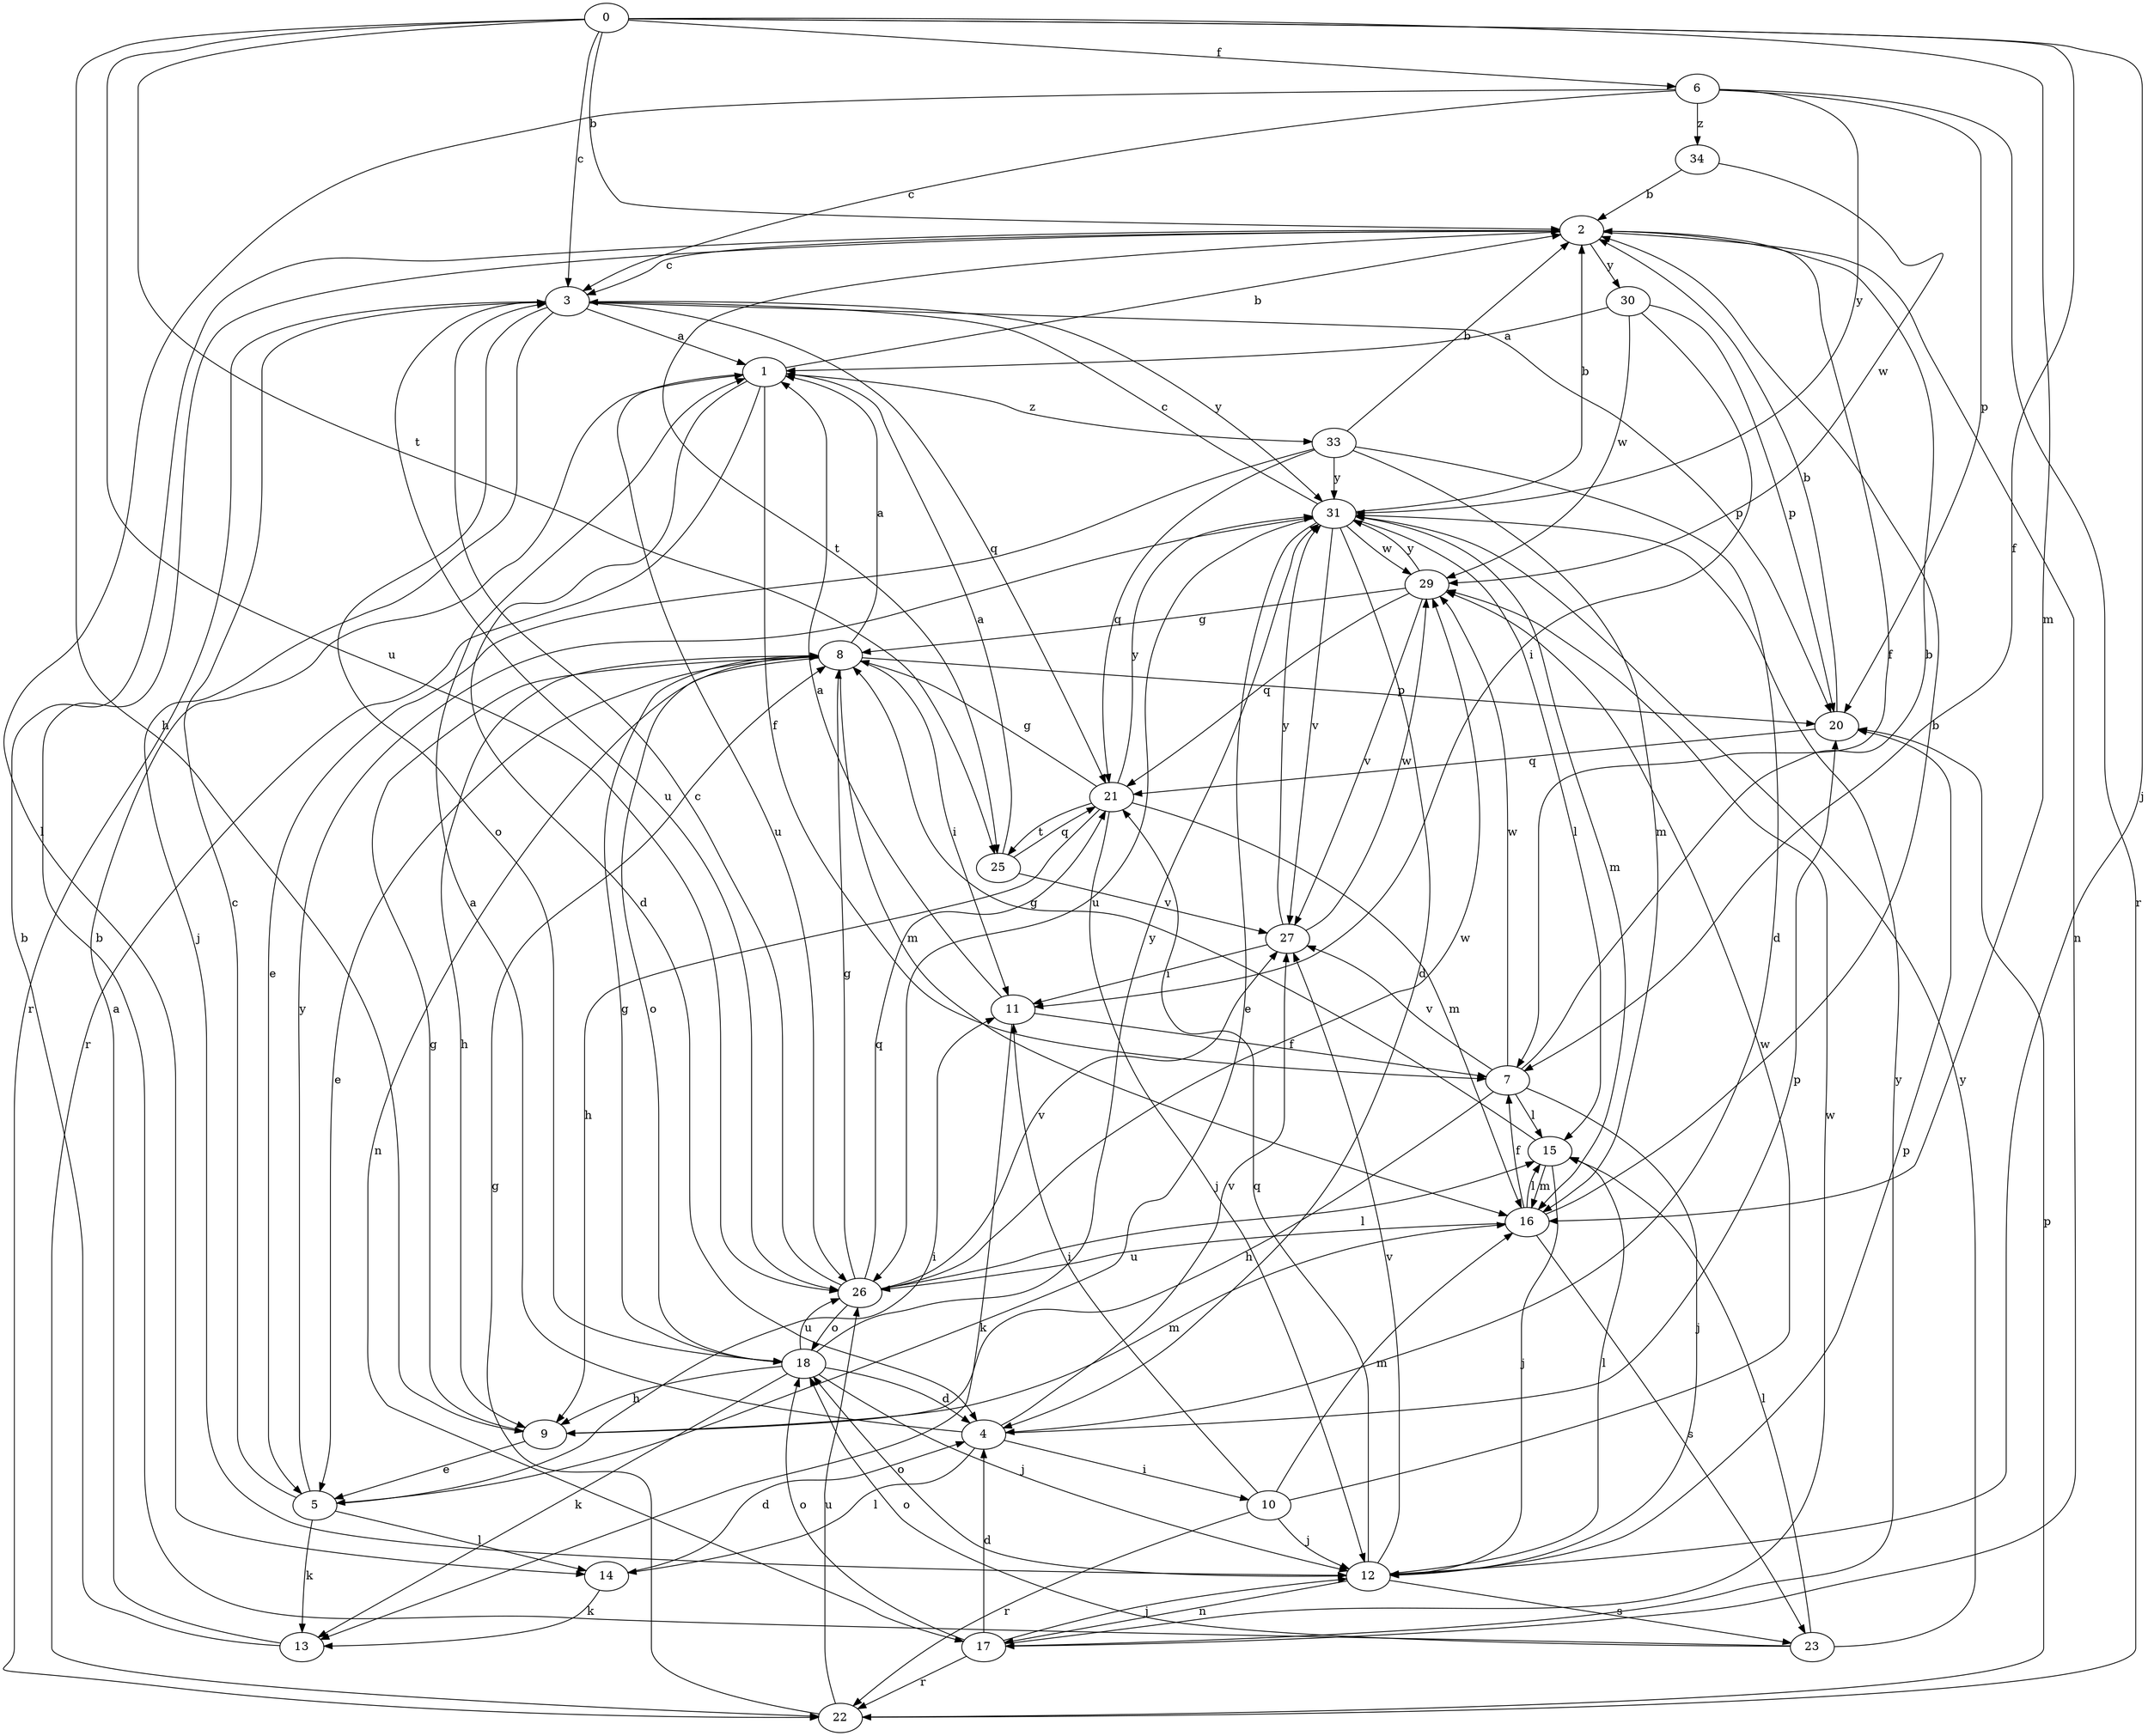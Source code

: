 strict digraph  {
0;
1;
2;
3;
4;
5;
6;
7;
8;
9;
10;
11;
12;
13;
14;
15;
16;
17;
18;
20;
21;
22;
23;
25;
26;
27;
29;
30;
31;
33;
34;
0 -> 2  [label=b];
0 -> 3  [label=c];
0 -> 6  [label=f];
0 -> 7  [label=f];
0 -> 9  [label=h];
0 -> 12  [label=j];
0 -> 16  [label=m];
0 -> 25  [label=t];
0 -> 26  [label=u];
1 -> 2  [label=b];
1 -> 4  [label=d];
1 -> 7  [label=f];
1 -> 22  [label=r];
1 -> 26  [label=u];
1 -> 33  [label=z];
2 -> 3  [label=c];
2 -> 7  [label=f];
2 -> 17  [label=n];
2 -> 25  [label=t];
2 -> 30  [label=y];
3 -> 1  [label=a];
3 -> 12  [label=j];
3 -> 18  [label=o];
3 -> 20  [label=p];
3 -> 21  [label=q];
3 -> 22  [label=r];
3 -> 26  [label=u];
3 -> 31  [label=y];
4 -> 1  [label=a];
4 -> 10  [label=i];
4 -> 14  [label=l];
4 -> 20  [label=p];
4 -> 27  [label=v];
5 -> 3  [label=c];
5 -> 11  [label=i];
5 -> 13  [label=k];
5 -> 14  [label=l];
5 -> 31  [label=y];
6 -> 3  [label=c];
6 -> 14  [label=l];
6 -> 20  [label=p];
6 -> 22  [label=r];
6 -> 31  [label=y];
6 -> 34  [label=z];
7 -> 2  [label=b];
7 -> 9  [label=h];
7 -> 12  [label=j];
7 -> 15  [label=l];
7 -> 27  [label=v];
7 -> 29  [label=w];
8 -> 1  [label=a];
8 -> 5  [label=e];
8 -> 9  [label=h];
8 -> 11  [label=i];
8 -> 16  [label=m];
8 -> 17  [label=n];
8 -> 18  [label=o];
8 -> 20  [label=p];
9 -> 5  [label=e];
9 -> 8  [label=g];
9 -> 16  [label=m];
10 -> 11  [label=i];
10 -> 12  [label=j];
10 -> 16  [label=m];
10 -> 22  [label=r];
10 -> 29  [label=w];
11 -> 1  [label=a];
11 -> 7  [label=f];
11 -> 13  [label=k];
12 -> 15  [label=l];
12 -> 17  [label=n];
12 -> 18  [label=o];
12 -> 20  [label=p];
12 -> 21  [label=q];
12 -> 23  [label=s];
12 -> 27  [label=v];
13 -> 1  [label=a];
13 -> 2  [label=b];
14 -> 4  [label=d];
14 -> 13  [label=k];
15 -> 8  [label=g];
15 -> 12  [label=j];
15 -> 16  [label=m];
16 -> 2  [label=b];
16 -> 7  [label=f];
16 -> 15  [label=l];
16 -> 23  [label=s];
16 -> 26  [label=u];
17 -> 4  [label=d];
17 -> 12  [label=j];
17 -> 18  [label=o];
17 -> 22  [label=r];
17 -> 29  [label=w];
17 -> 31  [label=y];
18 -> 4  [label=d];
18 -> 8  [label=g];
18 -> 9  [label=h];
18 -> 12  [label=j];
18 -> 13  [label=k];
18 -> 26  [label=u];
18 -> 31  [label=y];
20 -> 2  [label=b];
20 -> 21  [label=q];
21 -> 8  [label=g];
21 -> 9  [label=h];
21 -> 12  [label=j];
21 -> 16  [label=m];
21 -> 25  [label=t];
21 -> 31  [label=y];
22 -> 8  [label=g];
22 -> 20  [label=p];
22 -> 26  [label=u];
23 -> 2  [label=b];
23 -> 15  [label=l];
23 -> 18  [label=o];
23 -> 31  [label=y];
25 -> 1  [label=a];
25 -> 21  [label=q];
25 -> 27  [label=v];
26 -> 3  [label=c];
26 -> 8  [label=g];
26 -> 15  [label=l];
26 -> 18  [label=o];
26 -> 21  [label=q];
26 -> 27  [label=v];
26 -> 29  [label=w];
27 -> 11  [label=i];
27 -> 29  [label=w];
27 -> 31  [label=y];
29 -> 8  [label=g];
29 -> 21  [label=q];
29 -> 27  [label=v];
29 -> 31  [label=y];
30 -> 1  [label=a];
30 -> 11  [label=i];
30 -> 20  [label=p];
30 -> 29  [label=w];
31 -> 2  [label=b];
31 -> 3  [label=c];
31 -> 4  [label=d];
31 -> 5  [label=e];
31 -> 15  [label=l];
31 -> 16  [label=m];
31 -> 26  [label=u];
31 -> 27  [label=v];
31 -> 29  [label=w];
33 -> 2  [label=b];
33 -> 4  [label=d];
33 -> 5  [label=e];
33 -> 16  [label=m];
33 -> 21  [label=q];
33 -> 31  [label=y];
34 -> 2  [label=b];
34 -> 29  [label=w];
}
